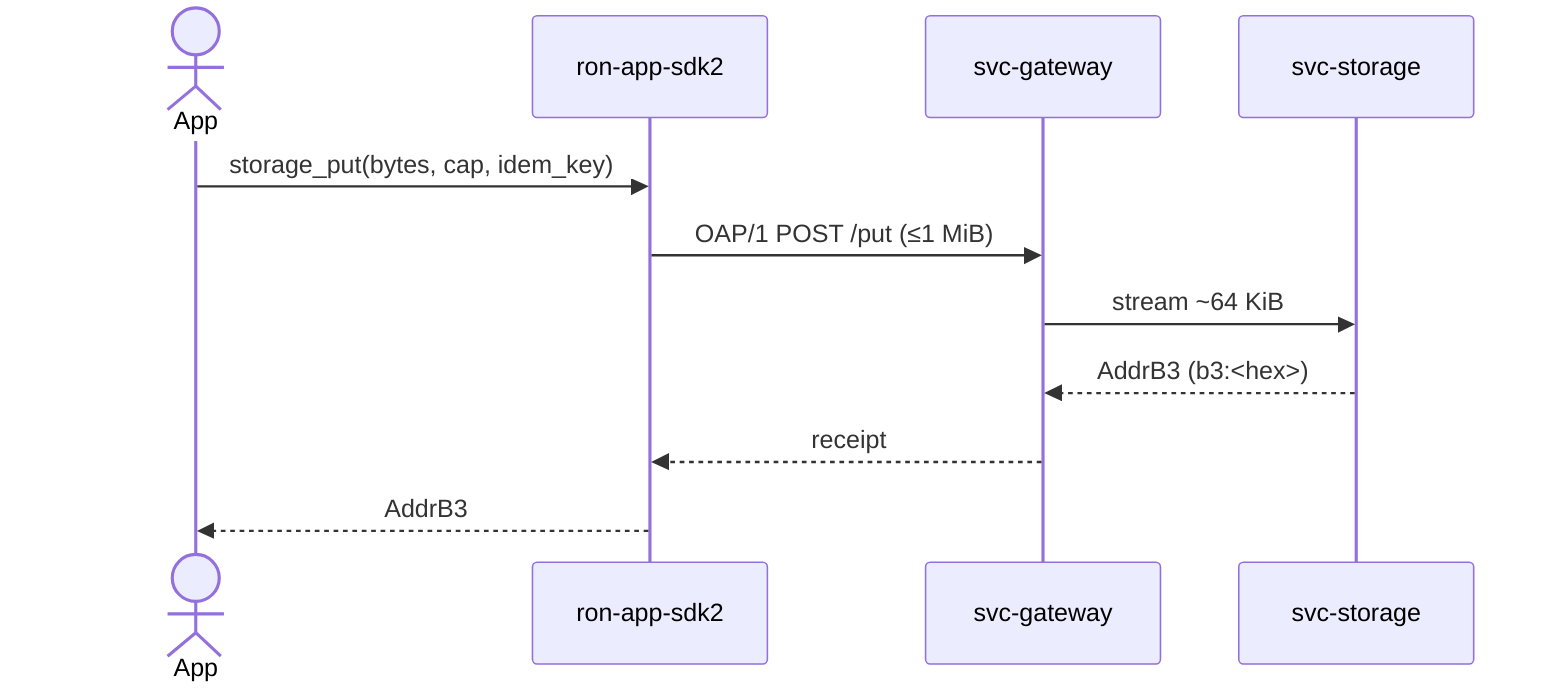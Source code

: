 sequenceDiagram
  actor App
  participant SDK as ron-app-sdk2
  participant GW as svc-gateway
  participant ST as svc-storage
  App->>SDK: storage_put(bytes, cap, idem_key)
  SDK->>GW: OAP/1 POST /put (≤1 MiB)
  GW->>ST: stream ~64 KiB
  ST-->>GW: AddrB3 (b3:<hex>)
  GW-->>SDK: receipt
  SDK-->>App: AddrB3